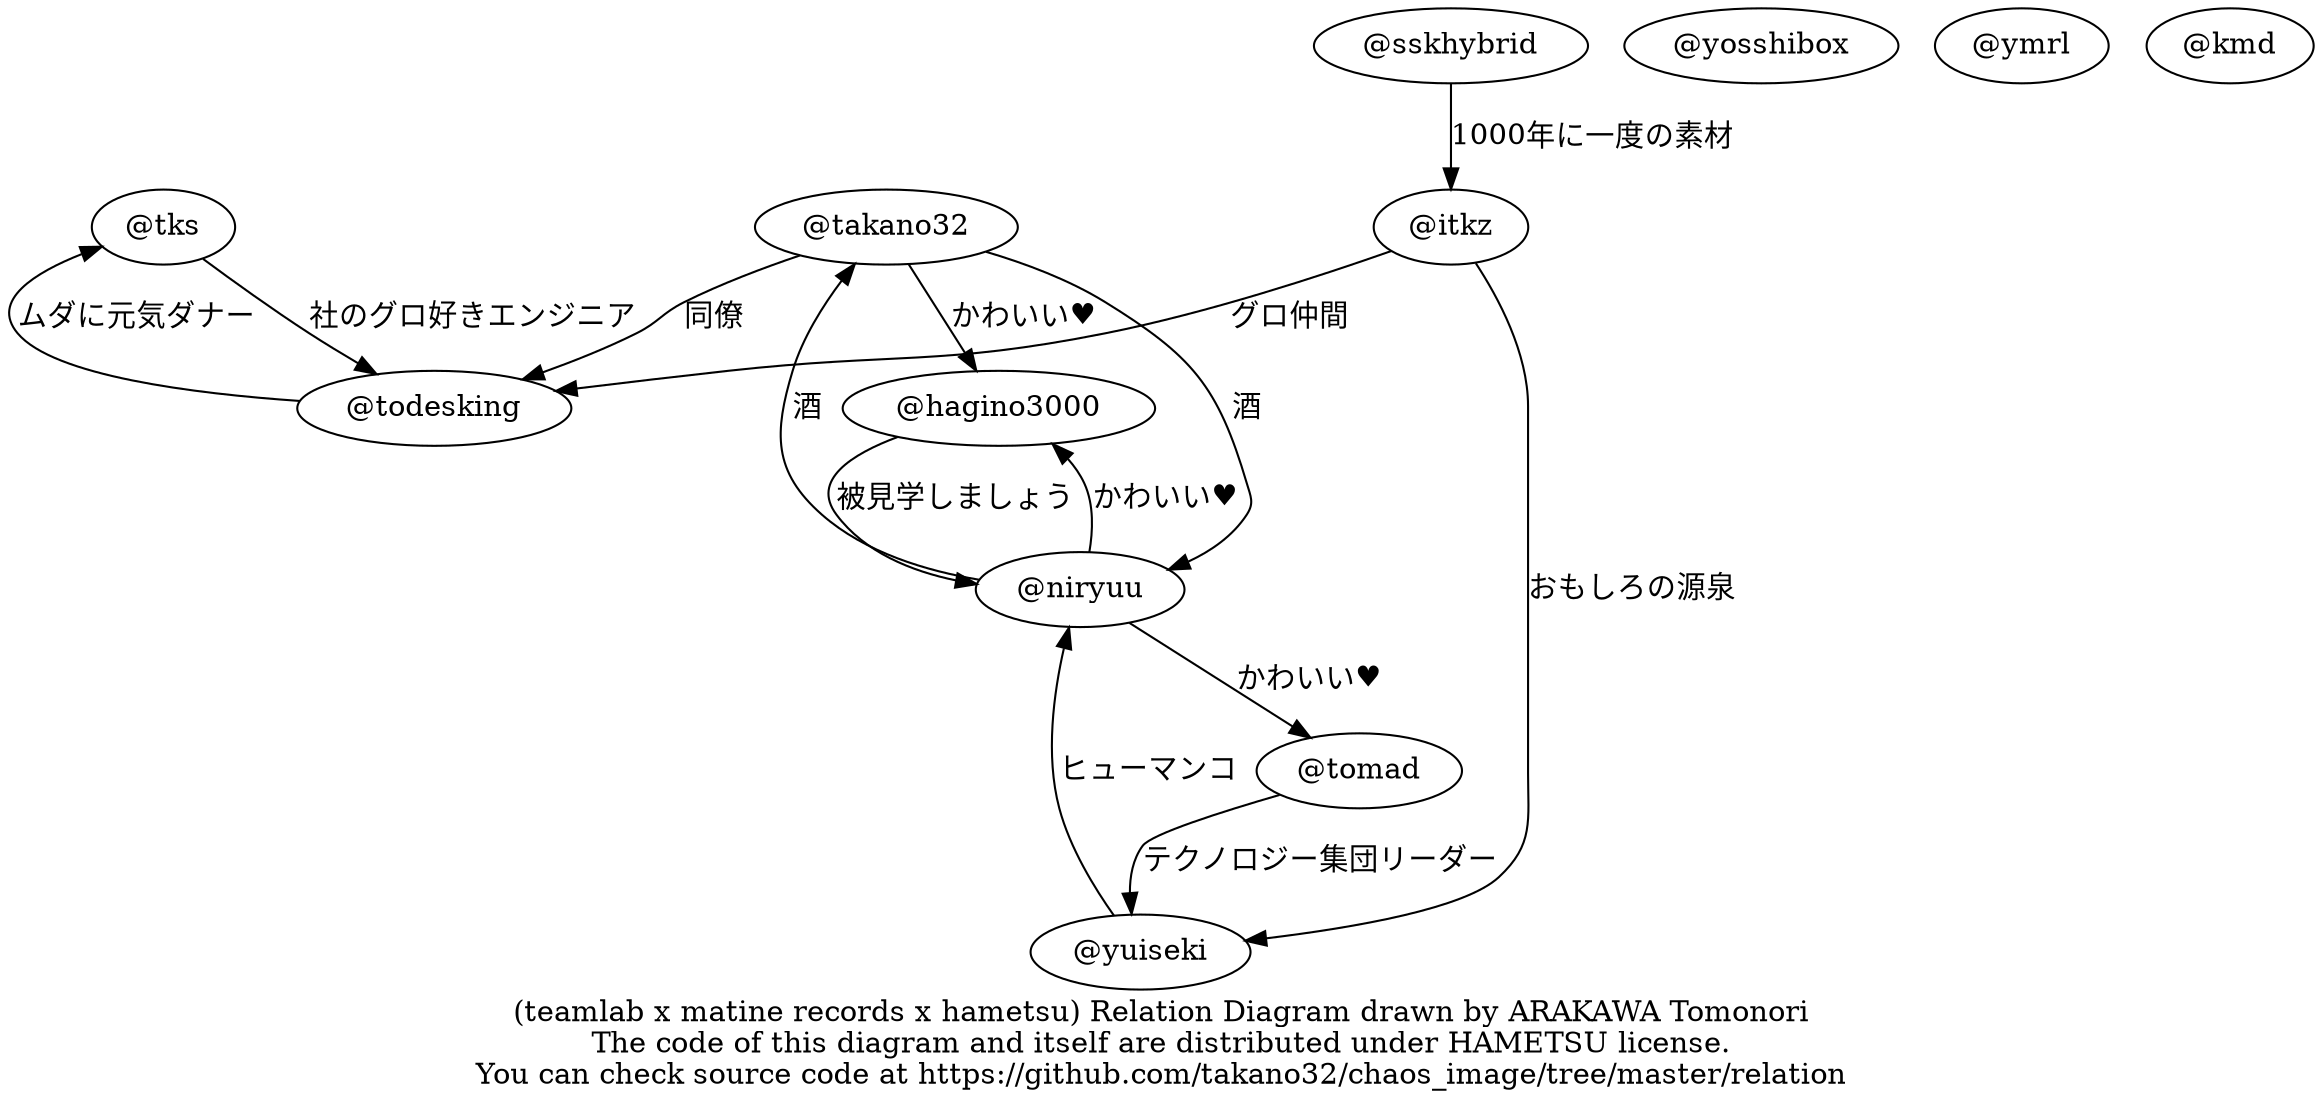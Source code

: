 digraph Hameatsudo {
  graph [concentrate = true];
  overlap=orthoxy;
  "@tks" -> "@todesking" [label = "社のグロ好きエンジニア"];
  "@takano32" -> "@todesking" [label = "同僚"];
  "@takano32" -> "@hagino3000" [label = "かわいい♥"];
  "@todesking" -> "@tks" [label = "ムダに元気ダナー"];
  "@tomad" -> "@yuiseki" [label = "テクノロジー集団リーダー"];
  "@yosshibox"
  "@sskhybrid" -> "@itkz" [label = "1000年に一度の素材"];
  "@ymrl"
  "@niryuu" -> "@hagino3000" [label = "かわいい♥"];
  "@niryuu" -> "@tomad" [label = "かわいい♥"];
  "@niryuu" -> "@takano32" [label = "酒"];
  "@takano32" -> "@niryuu" [label = "酒"];
  "@itkz" -> "@todesking" [label = "グロ仲間"];
  "@itkz" -> "@yuiseki" [label = "おもしろの源泉"];
  "@yuiseki" -> "@niryuu" [label = "ヒューマンコ"];
  "@hagino3000" -> "@niryuu" [label = "被見学しましょう"];
  "@kmd"
  label = "(teamlab x matine records x hametsu) Relation Diagram drawn by ARAKAWA Tomonori\nThe code of this diagram and itself are distributed under HAMETSU license.\nYou can check source code at https://github.com/takano32/chaos_image/tree/master/relation";
}

